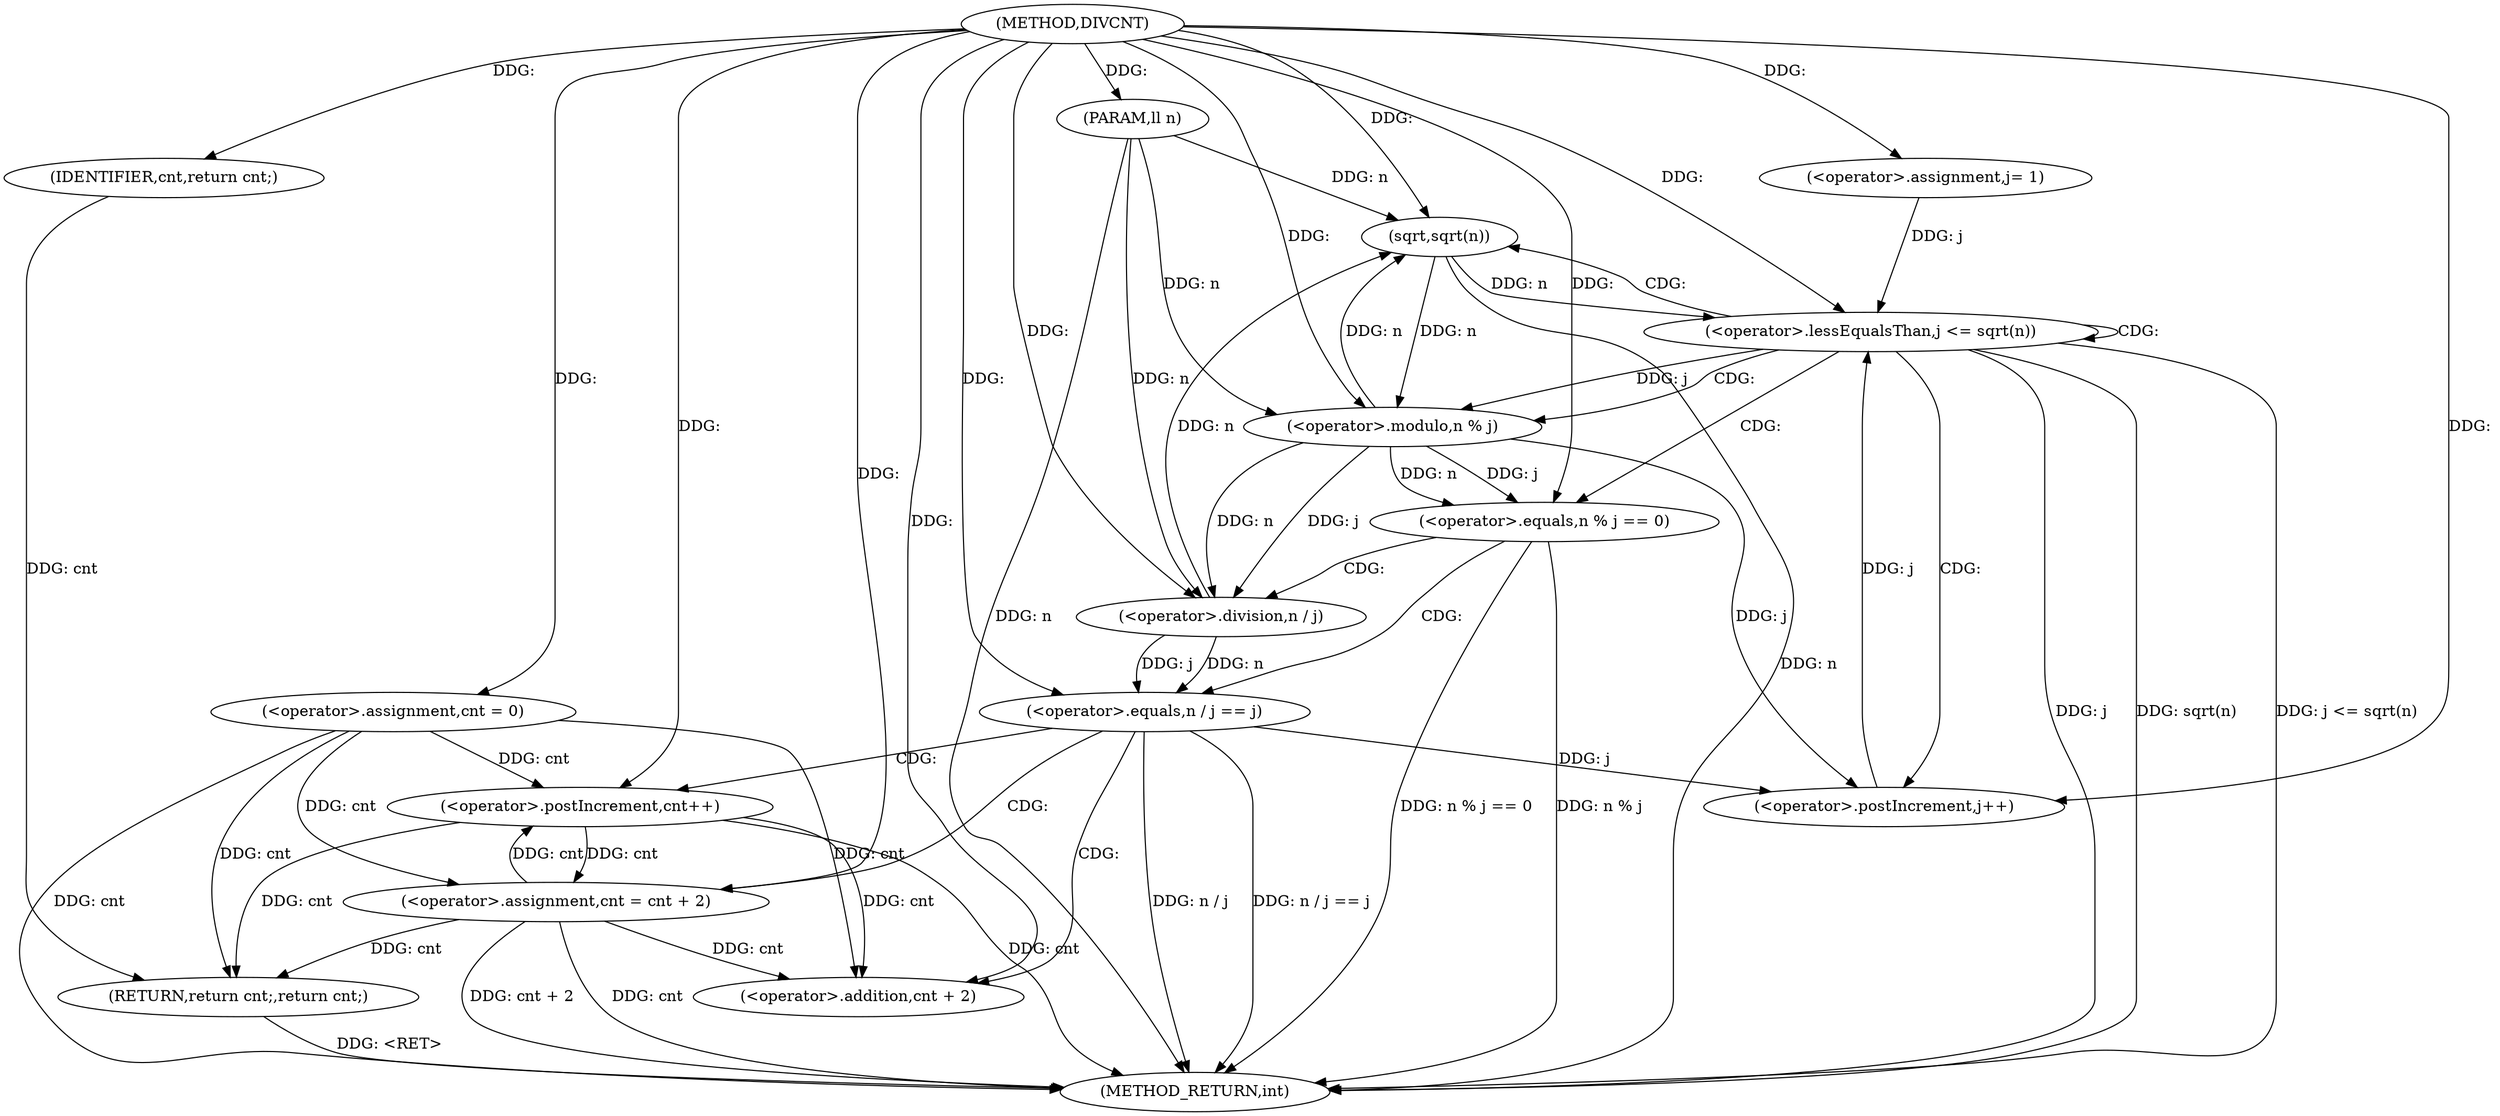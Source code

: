digraph "DIVCNT" {  
"1000613" [label = "(METHOD,DIVCNT)" ]
"1000655" [label = "(METHOD_RETURN,int)" ]
"1000614" [label = "(PARAM,ll n)" ]
"1000617" [label = "(<operator>.assignment,cnt = 0)" ]
"1000653" [label = "(RETURN,return cnt;,return cnt;)" ]
"1000622" [label = "(<operator>.assignment,j= 1)" ]
"1000625" [label = "(<operator>.lessEqualsThan,j <= sqrt(n))" ]
"1000629" [label = "(<operator>.postIncrement,j++)" ]
"1000654" [label = "(IDENTIFIER,cnt,return cnt;)" ]
"1000627" [label = "(sqrt,sqrt(n))" ]
"1000633" [label = "(<operator>.equals,n % j == 0)" ]
"1000634" [label = "(<operator>.modulo,n % j)" ]
"1000640" [label = "(<operator>.equals,n / j == j)" ]
"1000645" [label = "(<operator>.postIncrement,cnt++)" ]
"1000648" [label = "(<operator>.assignment,cnt = cnt + 2)" ]
"1000641" [label = "(<operator>.division,n / j)" ]
"1000650" [label = "(<operator>.addition,cnt + 2)" ]
  "1000653" -> "1000655"  [ label = "DDG: <RET>"] 
  "1000614" -> "1000655"  [ label = "DDG: n"] 
  "1000617" -> "1000655"  [ label = "DDG: cnt"] 
  "1000625" -> "1000655"  [ label = "DDG: j"] 
  "1000627" -> "1000655"  [ label = "DDG: n"] 
  "1000625" -> "1000655"  [ label = "DDG: sqrt(n)"] 
  "1000625" -> "1000655"  [ label = "DDG: j <= sqrt(n)"] 
  "1000633" -> "1000655"  [ label = "DDG: n % j"] 
  "1000633" -> "1000655"  [ label = "DDG: n % j == 0"] 
  "1000640" -> "1000655"  [ label = "DDG: n / j"] 
  "1000640" -> "1000655"  [ label = "DDG: n / j == j"] 
  "1000648" -> "1000655"  [ label = "DDG: cnt"] 
  "1000648" -> "1000655"  [ label = "DDG: cnt + 2"] 
  "1000645" -> "1000655"  [ label = "DDG: cnt"] 
  "1000613" -> "1000614"  [ label = "DDG: "] 
  "1000613" -> "1000617"  [ label = "DDG: "] 
  "1000654" -> "1000653"  [ label = "DDG: cnt"] 
  "1000617" -> "1000653"  [ label = "DDG: cnt"] 
  "1000648" -> "1000653"  [ label = "DDG: cnt"] 
  "1000645" -> "1000653"  [ label = "DDG: cnt"] 
  "1000613" -> "1000622"  [ label = "DDG: "] 
  "1000613" -> "1000654"  [ label = "DDG: "] 
  "1000622" -> "1000625"  [ label = "DDG: j"] 
  "1000629" -> "1000625"  [ label = "DDG: j"] 
  "1000613" -> "1000625"  [ label = "DDG: "] 
  "1000627" -> "1000625"  [ label = "DDG: n"] 
  "1000634" -> "1000629"  [ label = "DDG: j"] 
  "1000640" -> "1000629"  [ label = "DDG: j"] 
  "1000613" -> "1000629"  [ label = "DDG: "] 
  "1000634" -> "1000627"  [ label = "DDG: n"] 
  "1000641" -> "1000627"  [ label = "DDG: n"] 
  "1000614" -> "1000627"  [ label = "DDG: n"] 
  "1000613" -> "1000627"  [ label = "DDG: "] 
  "1000634" -> "1000633"  [ label = "DDG: j"] 
  "1000634" -> "1000633"  [ label = "DDG: n"] 
  "1000613" -> "1000633"  [ label = "DDG: "] 
  "1000627" -> "1000634"  [ label = "DDG: n"] 
  "1000614" -> "1000634"  [ label = "DDG: n"] 
  "1000613" -> "1000634"  [ label = "DDG: "] 
  "1000625" -> "1000634"  [ label = "DDG: j"] 
  "1000641" -> "1000640"  [ label = "DDG: n"] 
  "1000641" -> "1000640"  [ label = "DDG: j"] 
  "1000613" -> "1000640"  [ label = "DDG: "] 
  "1000617" -> "1000645"  [ label = "DDG: cnt"] 
  "1000648" -> "1000645"  [ label = "DDG: cnt"] 
  "1000613" -> "1000645"  [ label = "DDG: "] 
  "1000613" -> "1000648"  [ label = "DDG: "] 
  "1000617" -> "1000648"  [ label = "DDG: cnt"] 
  "1000645" -> "1000648"  [ label = "DDG: cnt"] 
  "1000634" -> "1000641"  [ label = "DDG: n"] 
  "1000614" -> "1000641"  [ label = "DDG: n"] 
  "1000613" -> "1000641"  [ label = "DDG: "] 
  "1000634" -> "1000641"  [ label = "DDG: j"] 
  "1000617" -> "1000650"  [ label = "DDG: cnt"] 
  "1000648" -> "1000650"  [ label = "DDG: cnt"] 
  "1000645" -> "1000650"  [ label = "DDG: cnt"] 
  "1000613" -> "1000650"  [ label = "DDG: "] 
  "1000625" -> "1000633"  [ label = "CDG: "] 
  "1000625" -> "1000625"  [ label = "CDG: "] 
  "1000625" -> "1000627"  [ label = "CDG: "] 
  "1000625" -> "1000629"  [ label = "CDG: "] 
  "1000625" -> "1000634"  [ label = "CDG: "] 
  "1000633" -> "1000640"  [ label = "CDG: "] 
  "1000633" -> "1000641"  [ label = "CDG: "] 
  "1000640" -> "1000650"  [ label = "CDG: "] 
  "1000640" -> "1000645"  [ label = "CDG: "] 
  "1000640" -> "1000648"  [ label = "CDG: "] 
}
